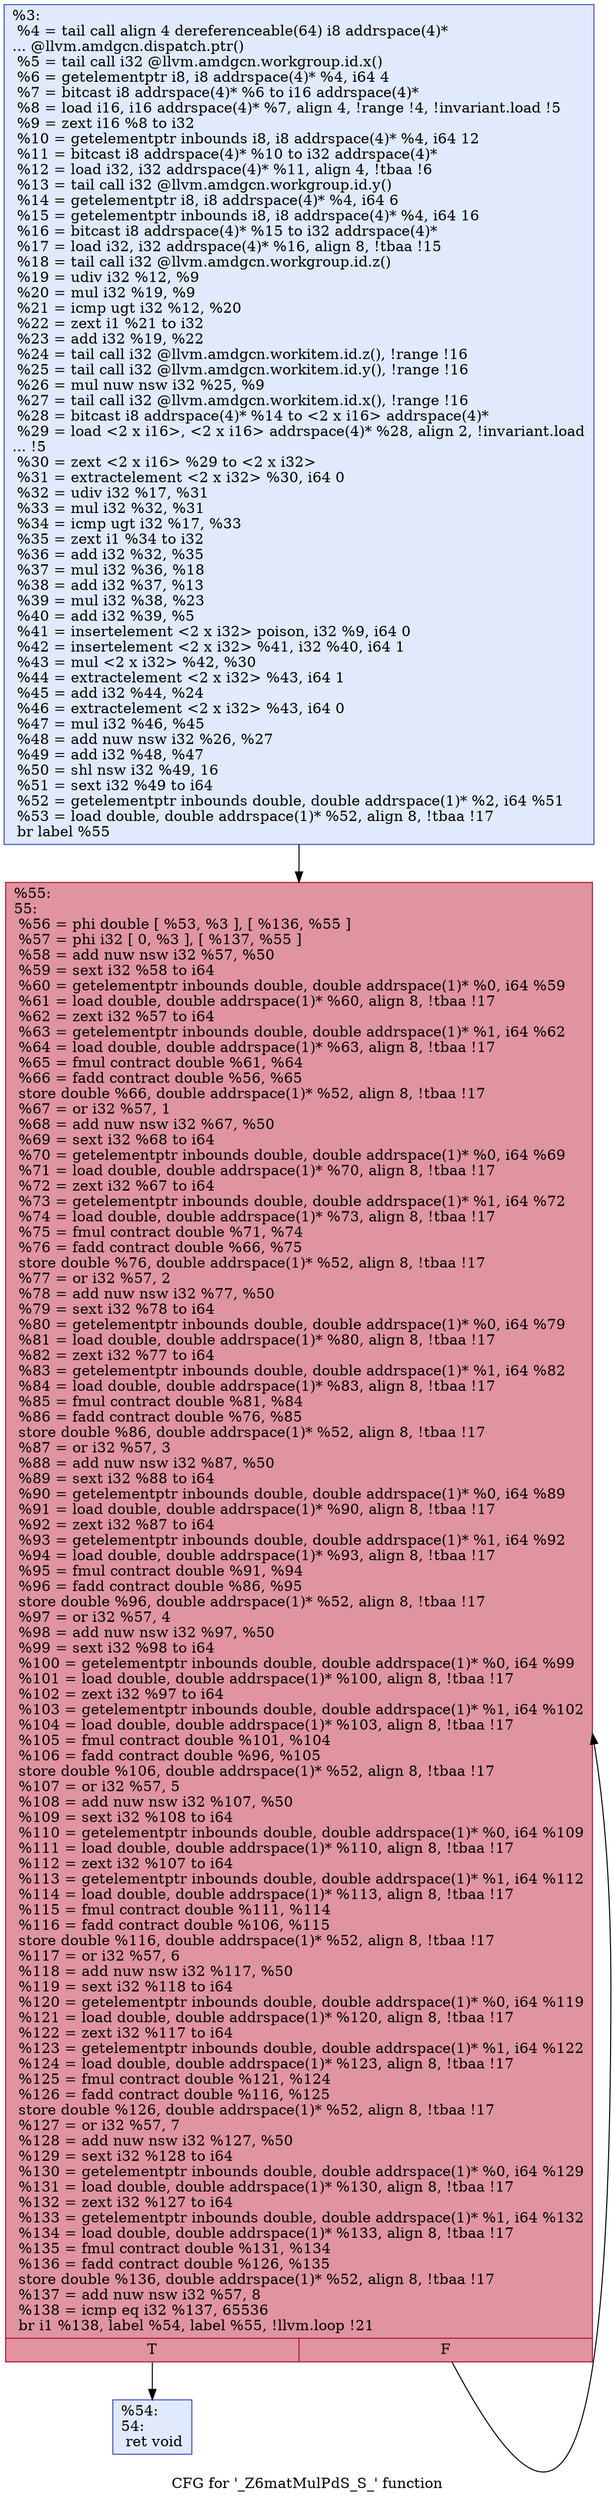 digraph "CFG for '_Z6matMulPdS_S_' function" {
	label="CFG for '_Z6matMulPdS_S_' function";

	Node0x4e2faa0 [shape=record,color="#3d50c3ff", style=filled, fillcolor="#b9d0f970",label="{%3:\l  %4 = tail call align 4 dereferenceable(64) i8 addrspace(4)*\l... @llvm.amdgcn.dispatch.ptr()\l  %5 = tail call i32 @llvm.amdgcn.workgroup.id.x()\l  %6 = getelementptr i8, i8 addrspace(4)* %4, i64 4\l  %7 = bitcast i8 addrspace(4)* %6 to i16 addrspace(4)*\l  %8 = load i16, i16 addrspace(4)* %7, align 4, !range !4, !invariant.load !5\l  %9 = zext i16 %8 to i32\l  %10 = getelementptr inbounds i8, i8 addrspace(4)* %4, i64 12\l  %11 = bitcast i8 addrspace(4)* %10 to i32 addrspace(4)*\l  %12 = load i32, i32 addrspace(4)* %11, align 4, !tbaa !6\l  %13 = tail call i32 @llvm.amdgcn.workgroup.id.y()\l  %14 = getelementptr i8, i8 addrspace(4)* %4, i64 6\l  %15 = getelementptr inbounds i8, i8 addrspace(4)* %4, i64 16\l  %16 = bitcast i8 addrspace(4)* %15 to i32 addrspace(4)*\l  %17 = load i32, i32 addrspace(4)* %16, align 8, !tbaa !15\l  %18 = tail call i32 @llvm.amdgcn.workgroup.id.z()\l  %19 = udiv i32 %12, %9\l  %20 = mul i32 %19, %9\l  %21 = icmp ugt i32 %12, %20\l  %22 = zext i1 %21 to i32\l  %23 = add i32 %19, %22\l  %24 = tail call i32 @llvm.amdgcn.workitem.id.z(), !range !16\l  %25 = tail call i32 @llvm.amdgcn.workitem.id.y(), !range !16\l  %26 = mul nuw nsw i32 %25, %9\l  %27 = tail call i32 @llvm.amdgcn.workitem.id.x(), !range !16\l  %28 = bitcast i8 addrspace(4)* %14 to \<2 x i16\> addrspace(4)*\l  %29 = load \<2 x i16\>, \<2 x i16\> addrspace(4)* %28, align 2, !invariant.load\l... !5\l  %30 = zext \<2 x i16\> %29 to \<2 x i32\>\l  %31 = extractelement \<2 x i32\> %30, i64 0\l  %32 = udiv i32 %17, %31\l  %33 = mul i32 %32, %31\l  %34 = icmp ugt i32 %17, %33\l  %35 = zext i1 %34 to i32\l  %36 = add i32 %32, %35\l  %37 = mul i32 %36, %18\l  %38 = add i32 %37, %13\l  %39 = mul i32 %38, %23\l  %40 = add i32 %39, %5\l  %41 = insertelement \<2 x i32\> poison, i32 %9, i64 0\l  %42 = insertelement \<2 x i32\> %41, i32 %40, i64 1\l  %43 = mul \<2 x i32\> %42, %30\l  %44 = extractelement \<2 x i32\> %43, i64 1\l  %45 = add i32 %44, %24\l  %46 = extractelement \<2 x i32\> %43, i64 0\l  %47 = mul i32 %46, %45\l  %48 = add nuw nsw i32 %26, %27\l  %49 = add i32 %48, %47\l  %50 = shl nsw i32 %49, 16\l  %51 = sext i32 %49 to i64\l  %52 = getelementptr inbounds double, double addrspace(1)* %2, i64 %51\l  %53 = load double, double addrspace(1)* %52, align 8, !tbaa !17\l  br label %55\l}"];
	Node0x4e2faa0 -> Node0x4e35200;
	Node0x4e35300 [shape=record,color="#3d50c3ff", style=filled, fillcolor="#b9d0f970",label="{%54:\l54:                                               \l  ret void\l}"];
	Node0x4e35200 [shape=record,color="#b70d28ff", style=filled, fillcolor="#b70d2870",label="{%55:\l55:                                               \l  %56 = phi double [ %53, %3 ], [ %136, %55 ]\l  %57 = phi i32 [ 0, %3 ], [ %137, %55 ]\l  %58 = add nuw nsw i32 %57, %50\l  %59 = sext i32 %58 to i64\l  %60 = getelementptr inbounds double, double addrspace(1)* %0, i64 %59\l  %61 = load double, double addrspace(1)* %60, align 8, !tbaa !17\l  %62 = zext i32 %57 to i64\l  %63 = getelementptr inbounds double, double addrspace(1)* %1, i64 %62\l  %64 = load double, double addrspace(1)* %63, align 8, !tbaa !17\l  %65 = fmul contract double %61, %64\l  %66 = fadd contract double %56, %65\l  store double %66, double addrspace(1)* %52, align 8, !tbaa !17\l  %67 = or i32 %57, 1\l  %68 = add nuw nsw i32 %67, %50\l  %69 = sext i32 %68 to i64\l  %70 = getelementptr inbounds double, double addrspace(1)* %0, i64 %69\l  %71 = load double, double addrspace(1)* %70, align 8, !tbaa !17\l  %72 = zext i32 %67 to i64\l  %73 = getelementptr inbounds double, double addrspace(1)* %1, i64 %72\l  %74 = load double, double addrspace(1)* %73, align 8, !tbaa !17\l  %75 = fmul contract double %71, %74\l  %76 = fadd contract double %66, %75\l  store double %76, double addrspace(1)* %52, align 8, !tbaa !17\l  %77 = or i32 %57, 2\l  %78 = add nuw nsw i32 %77, %50\l  %79 = sext i32 %78 to i64\l  %80 = getelementptr inbounds double, double addrspace(1)* %0, i64 %79\l  %81 = load double, double addrspace(1)* %80, align 8, !tbaa !17\l  %82 = zext i32 %77 to i64\l  %83 = getelementptr inbounds double, double addrspace(1)* %1, i64 %82\l  %84 = load double, double addrspace(1)* %83, align 8, !tbaa !17\l  %85 = fmul contract double %81, %84\l  %86 = fadd contract double %76, %85\l  store double %86, double addrspace(1)* %52, align 8, !tbaa !17\l  %87 = or i32 %57, 3\l  %88 = add nuw nsw i32 %87, %50\l  %89 = sext i32 %88 to i64\l  %90 = getelementptr inbounds double, double addrspace(1)* %0, i64 %89\l  %91 = load double, double addrspace(1)* %90, align 8, !tbaa !17\l  %92 = zext i32 %87 to i64\l  %93 = getelementptr inbounds double, double addrspace(1)* %1, i64 %92\l  %94 = load double, double addrspace(1)* %93, align 8, !tbaa !17\l  %95 = fmul contract double %91, %94\l  %96 = fadd contract double %86, %95\l  store double %96, double addrspace(1)* %52, align 8, !tbaa !17\l  %97 = or i32 %57, 4\l  %98 = add nuw nsw i32 %97, %50\l  %99 = sext i32 %98 to i64\l  %100 = getelementptr inbounds double, double addrspace(1)* %0, i64 %99\l  %101 = load double, double addrspace(1)* %100, align 8, !tbaa !17\l  %102 = zext i32 %97 to i64\l  %103 = getelementptr inbounds double, double addrspace(1)* %1, i64 %102\l  %104 = load double, double addrspace(1)* %103, align 8, !tbaa !17\l  %105 = fmul contract double %101, %104\l  %106 = fadd contract double %96, %105\l  store double %106, double addrspace(1)* %52, align 8, !tbaa !17\l  %107 = or i32 %57, 5\l  %108 = add nuw nsw i32 %107, %50\l  %109 = sext i32 %108 to i64\l  %110 = getelementptr inbounds double, double addrspace(1)* %0, i64 %109\l  %111 = load double, double addrspace(1)* %110, align 8, !tbaa !17\l  %112 = zext i32 %107 to i64\l  %113 = getelementptr inbounds double, double addrspace(1)* %1, i64 %112\l  %114 = load double, double addrspace(1)* %113, align 8, !tbaa !17\l  %115 = fmul contract double %111, %114\l  %116 = fadd contract double %106, %115\l  store double %116, double addrspace(1)* %52, align 8, !tbaa !17\l  %117 = or i32 %57, 6\l  %118 = add nuw nsw i32 %117, %50\l  %119 = sext i32 %118 to i64\l  %120 = getelementptr inbounds double, double addrspace(1)* %0, i64 %119\l  %121 = load double, double addrspace(1)* %120, align 8, !tbaa !17\l  %122 = zext i32 %117 to i64\l  %123 = getelementptr inbounds double, double addrspace(1)* %1, i64 %122\l  %124 = load double, double addrspace(1)* %123, align 8, !tbaa !17\l  %125 = fmul contract double %121, %124\l  %126 = fadd contract double %116, %125\l  store double %126, double addrspace(1)* %52, align 8, !tbaa !17\l  %127 = or i32 %57, 7\l  %128 = add nuw nsw i32 %127, %50\l  %129 = sext i32 %128 to i64\l  %130 = getelementptr inbounds double, double addrspace(1)* %0, i64 %129\l  %131 = load double, double addrspace(1)* %130, align 8, !tbaa !17\l  %132 = zext i32 %127 to i64\l  %133 = getelementptr inbounds double, double addrspace(1)* %1, i64 %132\l  %134 = load double, double addrspace(1)* %133, align 8, !tbaa !17\l  %135 = fmul contract double %131, %134\l  %136 = fadd contract double %126, %135\l  store double %136, double addrspace(1)* %52, align 8, !tbaa !17\l  %137 = add nuw nsw i32 %57, 8\l  %138 = icmp eq i32 %137, 65536\l  br i1 %138, label %54, label %55, !llvm.loop !21\l|{<s0>T|<s1>F}}"];
	Node0x4e35200:s0 -> Node0x4e35300;
	Node0x4e35200:s1 -> Node0x4e35200;
}
